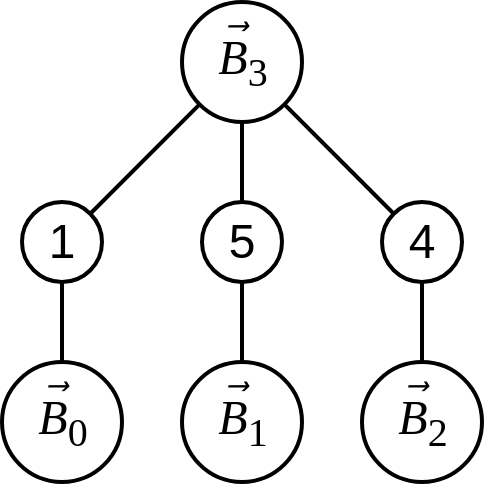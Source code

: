 <mxfile version="24.7.12">
  <diagram name="Page-1" id="zdLS6XzUSG3x8lp1yBCd">
    <mxGraphModel dx="1434" dy="841" grid="1" gridSize="10" guides="1" tooltips="1" connect="1" arrows="1" fold="1" page="1" pageScale="1" pageWidth="827" pageHeight="1169" background="none" math="0" shadow="0">
      <root>
        <mxCell id="0" />
        <mxCell id="1" parent="0" />
        <mxCell id="ZnwNd1amS8vzW6LrnCgQ-21" value="" style="ellipse;whiteSpace=wrap;html=1;aspect=fixed;strokeWidth=2;fontSize=15;" parent="1" vertex="1">
          <mxGeometry x="350" y="240" width="60" height="60" as="geometry" />
        </mxCell>
        <mxCell id="_PjYLiZ7u1xAUvMMXe8_-4" value="&lt;font face=&quot;Helvetica&quot; style=&quot;font-size: 24px;&quot;&gt;5&lt;/font&gt;" style="ellipse;whiteSpace=wrap;html=1;aspect=fixed;strokeWidth=2;" parent="1" vertex="1">
          <mxGeometry x="360" y="160" width="40" height="40" as="geometry" />
        </mxCell>
        <mxCell id="ZnwNd1amS8vzW6LrnCgQ-4" value="&lt;span style=&quot;font-size: 24px;&quot;&gt;&lt;span style=&quot;font-style: italic;&quot;&gt;B&lt;/span&gt;&lt;span style=&quot;&quot;&gt;&lt;sub style=&quot;&quot;&gt;1&lt;/sub&gt;&lt;/span&gt;&lt;/span&gt;" style="text;html=1;align=center;verticalAlign=middle;resizable=0;points=[];autosize=1;strokeColor=none;fillColor=none;strokeWidth=1;fontFamily=Times New Roman;fontStyle=0" parent="1" vertex="1">
          <mxGeometry x="355" y="245" width="50" height="50" as="geometry" />
        </mxCell>
        <mxCell id="ZnwNd1amS8vzW6LrnCgQ-15" value="&lt;var style=&quot;font-size: 24px;&quot; class=&quot;vector&quot;&gt;&lt;span style=&quot;font-size: 24px;&quot;&gt;&lt;font style=&quot;font-size: 24px;&quot;&gt;⃗&lt;/font&gt;&lt;/span&gt;&lt;/var&gt;" style="text;html=1;align=center;verticalAlign=middle;resizable=0;points=[];autosize=1;strokeColor=none;fillColor=none;fontFamily=Times New Roman;fontSize=24;" parent="1" vertex="1">
          <mxGeometry x="370" y="240" width="20" height="40" as="geometry" />
        </mxCell>
        <mxCell id="ZnwNd1amS8vzW6LrnCgQ-26" value="" style="ellipse;whiteSpace=wrap;html=1;aspect=fixed;strokeWidth=2;fontSize=15;" parent="1" vertex="1">
          <mxGeometry x="350" y="60" width="60" height="60" as="geometry" />
        </mxCell>
        <mxCell id="ZnwNd1amS8vzW6LrnCgQ-27" value="&lt;span style=&quot;font-size: 24px;&quot;&gt;&lt;span style=&quot;font-style: italic;&quot;&gt;B&lt;/span&gt;&lt;span style=&quot;&quot;&gt;&lt;sub style=&quot;&quot;&gt;3&lt;/sub&gt;&lt;/span&gt;&lt;/span&gt;" style="text;html=1;align=center;verticalAlign=middle;resizable=0;points=[];autosize=1;strokeColor=none;fillColor=none;strokeWidth=1;fontFamily=Times New Roman;fontStyle=0" parent="1" vertex="1">
          <mxGeometry x="355" y="65" width="50" height="50" as="geometry" />
        </mxCell>
        <mxCell id="ZnwNd1amS8vzW6LrnCgQ-28" value="&lt;var style=&quot;font-size: 24px;&quot; class=&quot;vector&quot;&gt;&lt;span style=&quot;font-size: 24px;&quot;&gt;&lt;font style=&quot;font-size: 24px;&quot;&gt;⃗&lt;/font&gt;&lt;/span&gt;&lt;/var&gt;" style="text;html=1;align=center;verticalAlign=middle;resizable=0;points=[];autosize=1;strokeColor=none;fillColor=none;fontFamily=Times New Roman;fontSize=24;" parent="1" vertex="1">
          <mxGeometry x="370" y="60" width="20" height="40" as="geometry" />
        </mxCell>
        <mxCell id="ZnwNd1amS8vzW6LrnCgQ-35" value="&lt;font face=&quot;Helvetica&quot; style=&quot;font-size: 24px;&quot;&gt;1&lt;/font&gt;" style="ellipse;whiteSpace=wrap;html=1;aspect=fixed;strokeWidth=2;" parent="1" vertex="1">
          <mxGeometry x="270" y="160" width="40" height="40" as="geometry" />
        </mxCell>
        <mxCell id="ZnwNd1amS8vzW6LrnCgQ-36" value="&lt;font face=&quot;Helvetica&quot; style=&quot;font-size: 24px;&quot;&gt;4&lt;/font&gt;" style="ellipse;whiteSpace=wrap;html=1;aspect=fixed;strokeWidth=2;" parent="1" vertex="1">
          <mxGeometry x="450" y="160" width="40" height="40" as="geometry" />
        </mxCell>
        <mxCell id="ZnwNd1amS8vzW6LrnCgQ-38" value="" style="endArrow=none;html=1;rounded=0;entryX=1;entryY=0;entryDx=0;entryDy=0;exitX=0;exitY=1;exitDx=0;exitDy=0;fontSize=11;strokeWidth=2;" parent="1" source="ZnwNd1amS8vzW6LrnCgQ-26" target="ZnwNd1amS8vzW6LrnCgQ-35" edge="1">
          <mxGeometry width="50" height="50" relative="1" as="geometry">
            <mxPoint x="390" y="50" as="sourcePoint" />
            <mxPoint x="390" y="90" as="targetPoint" />
          </mxGeometry>
        </mxCell>
        <mxCell id="ZnwNd1amS8vzW6LrnCgQ-41" value="" style="ellipse;whiteSpace=wrap;html=1;aspect=fixed;strokeWidth=2;fontSize=15;" parent="1" vertex="1">
          <mxGeometry x="260" y="240" width="60" height="60" as="geometry" />
        </mxCell>
        <mxCell id="ZnwNd1amS8vzW6LrnCgQ-42" value="&lt;span style=&quot;font-size: 24px;&quot;&gt;&lt;span style=&quot;font-style: italic;&quot;&gt;B&lt;/span&gt;&lt;span style=&quot;&quot;&gt;&lt;sub style=&quot;&quot;&gt;0&lt;/sub&gt;&lt;/span&gt;&lt;/span&gt;" style="text;html=1;align=center;verticalAlign=middle;resizable=0;points=[];autosize=1;strokeColor=none;fillColor=none;strokeWidth=1;fontFamily=Times New Roman;fontStyle=0" parent="1" vertex="1">
          <mxGeometry x="265" y="245" width="50" height="50" as="geometry" />
        </mxCell>
        <mxCell id="ZnwNd1amS8vzW6LrnCgQ-43" value="&lt;var style=&quot;font-size: 24px;&quot; class=&quot;vector&quot;&gt;&lt;span style=&quot;font-size: 24px;&quot;&gt;&lt;font style=&quot;font-size: 24px;&quot;&gt;⃗&lt;/font&gt;&lt;/span&gt;&lt;/var&gt;" style="text;html=1;align=center;verticalAlign=middle;resizable=0;points=[];autosize=1;strokeColor=none;fillColor=none;fontFamily=Times New Roman;fontSize=24;" parent="1" vertex="1">
          <mxGeometry x="280" y="240" width="20" height="40" as="geometry" />
        </mxCell>
        <mxCell id="ZnwNd1amS8vzW6LrnCgQ-44" value="" style="ellipse;whiteSpace=wrap;html=1;aspect=fixed;strokeWidth=2;fontSize=15;" parent="1" vertex="1">
          <mxGeometry x="440" y="240" width="60" height="60" as="geometry" />
        </mxCell>
        <mxCell id="ZnwNd1amS8vzW6LrnCgQ-45" value="&lt;span style=&quot;font-size: 24px;&quot;&gt;&lt;span style=&quot;font-style: italic;&quot;&gt;B&lt;/span&gt;&lt;span style=&quot;&quot;&gt;&lt;sub style=&quot;&quot;&gt;2&lt;/sub&gt;&lt;/span&gt;&lt;/span&gt;" style="text;html=1;align=center;verticalAlign=middle;resizable=0;points=[];autosize=1;strokeColor=none;fillColor=none;strokeWidth=1;fontFamily=Times New Roman;fontStyle=0" parent="1" vertex="1">
          <mxGeometry x="445" y="245" width="50" height="50" as="geometry" />
        </mxCell>
        <mxCell id="ZnwNd1amS8vzW6LrnCgQ-46" value="&lt;var style=&quot;font-size: 24px;&quot; class=&quot;vector&quot;&gt;&lt;span style=&quot;font-size: 24px;&quot;&gt;&lt;font style=&quot;font-size: 24px;&quot;&gt;⃗&lt;/font&gt;&lt;/span&gt;&lt;/var&gt;" style="text;html=1;align=center;verticalAlign=middle;resizable=0;points=[];autosize=1;strokeColor=none;fillColor=none;fontFamily=Times New Roman;fontSize=24;" parent="1" vertex="1">
          <mxGeometry x="460" y="240" width="20" height="40" as="geometry" />
        </mxCell>
        <mxCell id="ZnwNd1amS8vzW6LrnCgQ-50" value="" style="endArrow=none;html=1;rounded=0;entryX=0.5;entryY=0;entryDx=0;entryDy=0;exitX=0.5;exitY=1;exitDx=0;exitDy=0;fontSize=11;strokeWidth=2;" parent="1" source="ZnwNd1amS8vzW6LrnCgQ-35" target="ZnwNd1amS8vzW6LrnCgQ-41" edge="1">
          <mxGeometry width="50" height="50" relative="1" as="geometry">
            <mxPoint x="380" y="150" as="sourcePoint" />
            <mxPoint x="380" y="190" as="targetPoint" />
          </mxGeometry>
        </mxCell>
        <mxCell id="ZnwNd1amS8vzW6LrnCgQ-51" value="" style="endArrow=none;html=1;rounded=0;entryX=0.5;entryY=1;entryDx=0;entryDy=0;exitX=0.5;exitY=0;exitDx=0;exitDy=0;fontSize=11;strokeWidth=2;" parent="1" source="ZnwNd1amS8vzW6LrnCgQ-44" target="ZnwNd1amS8vzW6LrnCgQ-36" edge="1">
          <mxGeometry width="50" height="50" relative="1" as="geometry">
            <mxPoint x="400" y="230" as="sourcePoint" />
            <mxPoint x="400" y="270" as="targetPoint" />
          </mxGeometry>
        </mxCell>
        <mxCell id="JV86v5v1ffETa2Jir-am-1" value="" style="endArrow=none;html=1;rounded=0;entryX=0;entryY=0;entryDx=0;entryDy=0;exitX=1;exitY=1;exitDx=0;exitDy=0;fontSize=11;strokeWidth=2;" edge="1" parent="1" source="ZnwNd1amS8vzW6LrnCgQ-26" target="ZnwNd1amS8vzW6LrnCgQ-36">
          <mxGeometry width="50" height="50" relative="1" as="geometry">
            <mxPoint x="369" y="141" as="sourcePoint" />
            <mxPoint x="324" y="176" as="targetPoint" />
          </mxGeometry>
        </mxCell>
        <mxCell id="JV86v5v1ffETa2Jir-am-2" value="" style="endArrow=none;html=1;rounded=0;entryX=0.5;entryY=0;entryDx=0;entryDy=0;exitX=0.5;exitY=1;exitDx=0;exitDy=0;fontSize=11;strokeWidth=2;" edge="1" parent="1" source="ZnwNd1amS8vzW6LrnCgQ-26" target="_PjYLiZ7u1xAUvMMXe8_-4">
          <mxGeometry width="50" height="50" relative="1" as="geometry">
            <mxPoint x="411" y="121" as="sourcePoint" />
            <mxPoint x="466" y="176" as="targetPoint" />
          </mxGeometry>
        </mxCell>
        <mxCell id="JV86v5v1ffETa2Jir-am-4" value="" style="endArrow=none;html=1;rounded=0;entryX=0.5;entryY=0;entryDx=0;entryDy=0;exitX=0.5;exitY=1;exitDx=0;exitDy=0;fontSize=11;strokeWidth=2;" edge="1" parent="1" source="_PjYLiZ7u1xAUvMMXe8_-4" target="ZnwNd1amS8vzW6LrnCgQ-21">
          <mxGeometry width="50" height="50" relative="1" as="geometry">
            <mxPoint x="390" y="130" as="sourcePoint" />
            <mxPoint x="390" y="170" as="targetPoint" />
          </mxGeometry>
        </mxCell>
      </root>
    </mxGraphModel>
  </diagram>
</mxfile>

